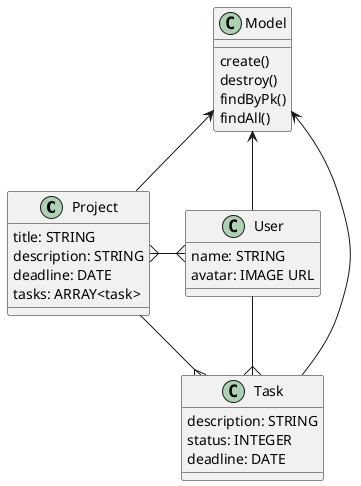 @startuml
class Project{
title: STRING
description: STRING
deadline: DATE
tasks: ARRAY<task>
}

class User{
name: STRING
avatar: IMAGE URL
}

class Task{
description: STRING
status: INTEGER
deadline: DATE
}

Class Model{
create()
destroy()
findByPk()
findAll()
}

Model <-- Project
Model <-- User
Model <-- Task
Project --{ Task
User --{ Task
Project }-{ User
@enduml
